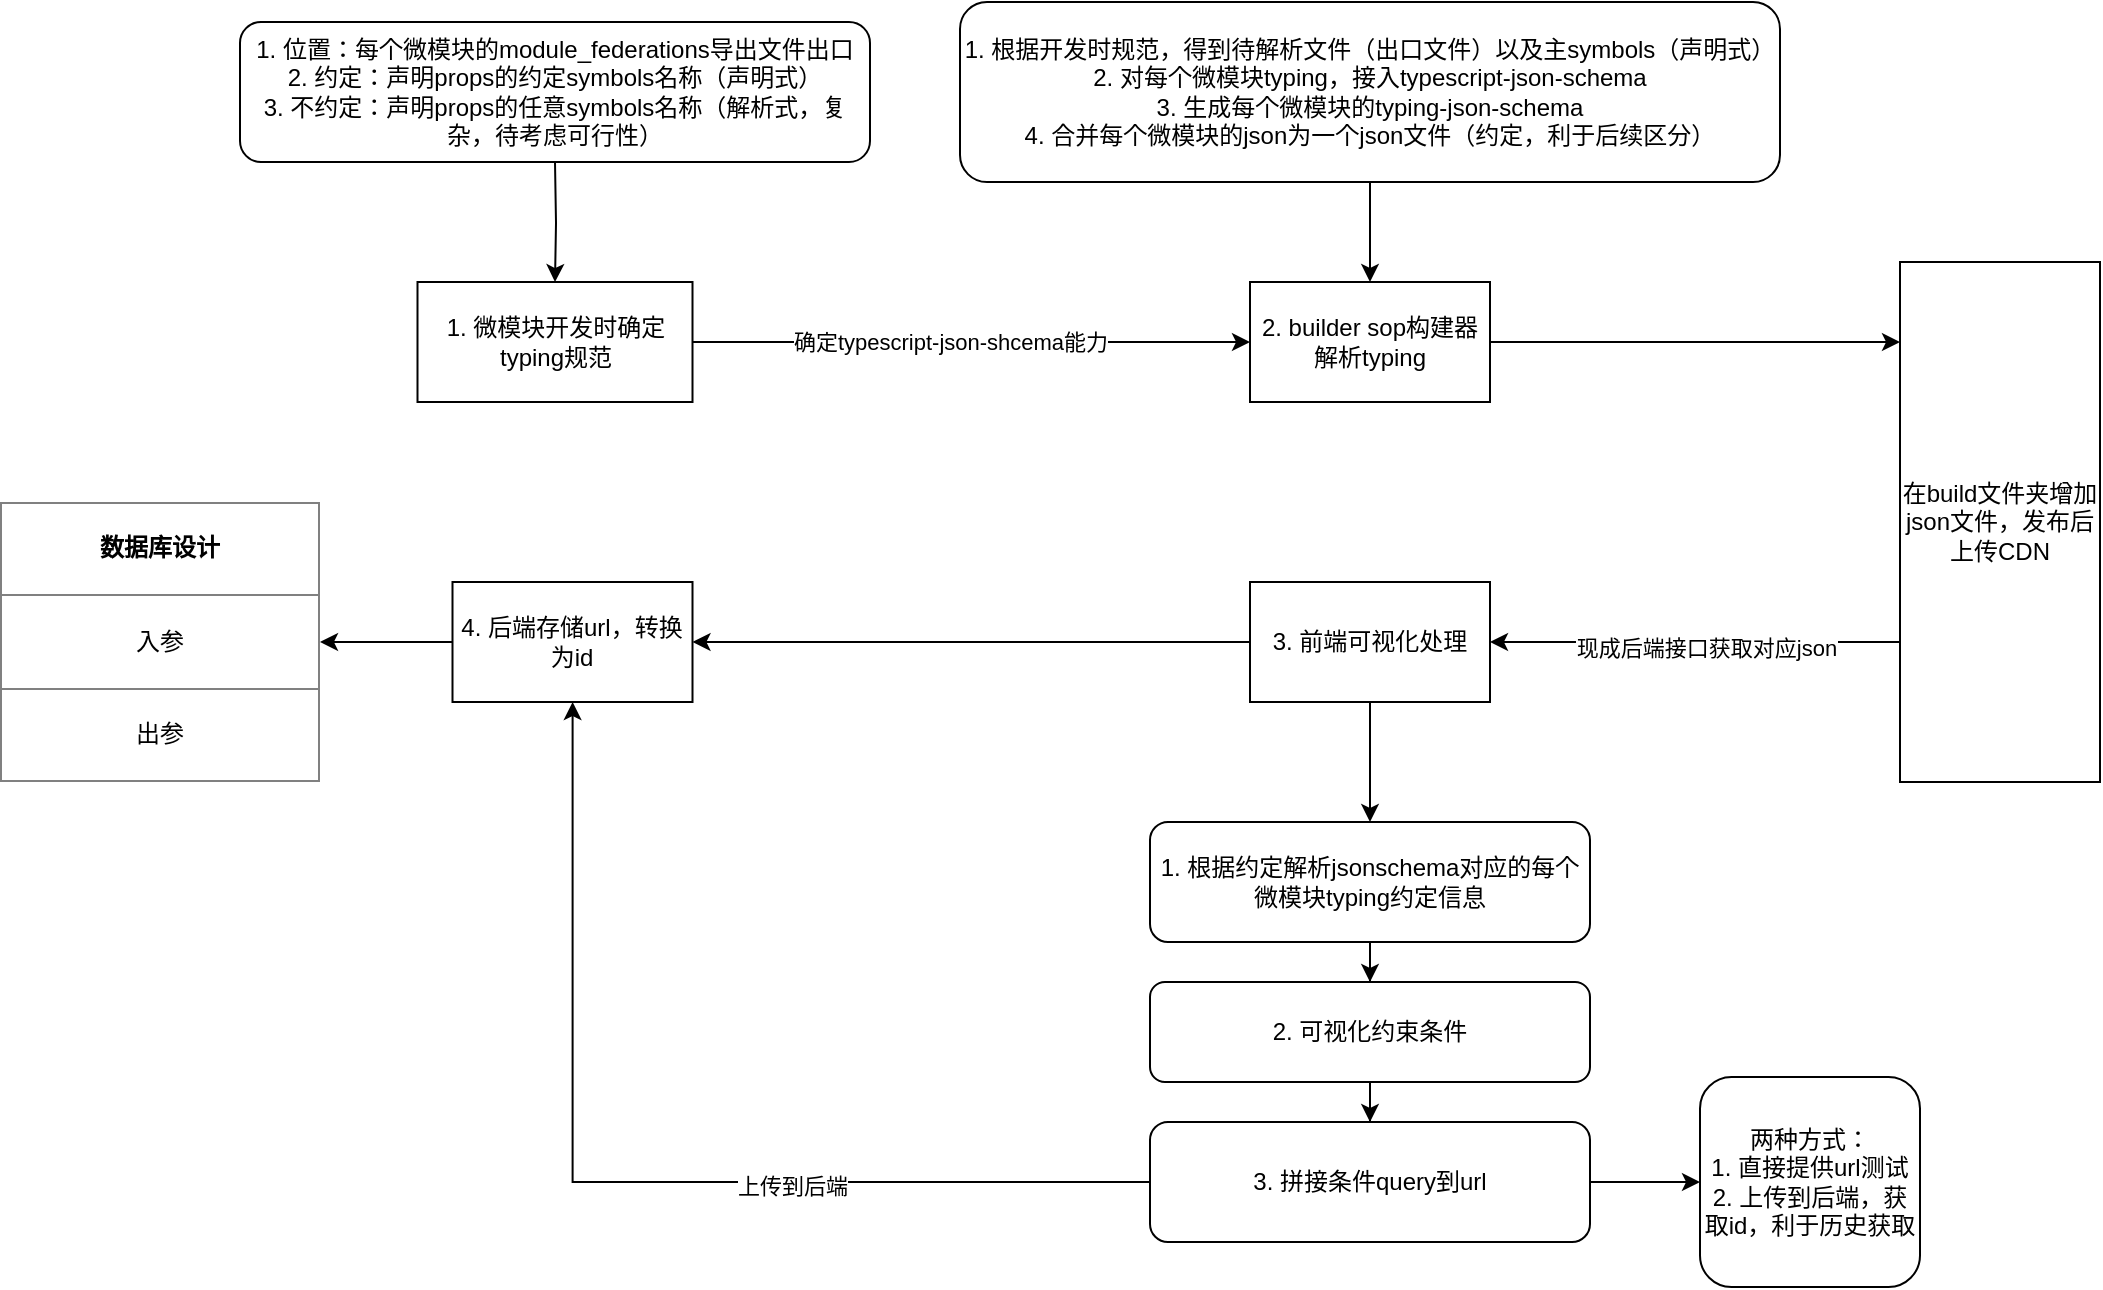 <mxfile version="14.9.3" type="github">
  <diagram name="Page-1" id="5f0bae14-7c28-e335-631c-24af17079c00">
    <mxGraphModel dx="1425" dy="796" grid="1" gridSize="10" guides="1" tooltips="1" connect="1" arrows="1" fold="1" page="1" pageScale="1" pageWidth="1100" pageHeight="850" background="none" math="0" shadow="0">
      <root>
        <mxCell id="0" />
        <mxCell id="1" parent="0" />
        <mxCell id="Zg44AK9i3nNa13F0HYsf-8" style="edgeStyle=orthogonalEdgeStyle;rounded=0;orthogonalLoop=1;jettySize=auto;html=1;" edge="1" parent="1" source="Zg44AK9i3nNa13F0HYsf-1" target="Zg44AK9i3nNa13F0HYsf-3">
          <mxGeometry relative="1" as="geometry" />
        </mxCell>
        <mxCell id="Zg44AK9i3nNa13F0HYsf-14" value="确定typescript-json-shcema能力" style="edgeLabel;html=1;align=center;verticalAlign=middle;resizable=0;points=[];" vertex="1" connectable="0" parent="Zg44AK9i3nNa13F0HYsf-8">
          <mxGeometry x="-0.081" relative="1" as="geometry">
            <mxPoint as="offset" />
          </mxGeometry>
        </mxCell>
        <mxCell id="Zg44AK9i3nNa13F0HYsf-1" value="1. 微模块开发时确定typing规范" style="rounded=0;whiteSpace=wrap;html=1;" vertex="1" parent="1">
          <mxGeometry x="218.75" y="210" width="137.5" height="60" as="geometry" />
        </mxCell>
        <mxCell id="Zg44AK9i3nNa13F0HYsf-4" style="edgeStyle=orthogonalEdgeStyle;rounded=0;orthogonalLoop=1;jettySize=auto;html=1;entryX=0.5;entryY=0;entryDx=0;entryDy=0;" edge="1" parent="1" target="Zg44AK9i3nNa13F0HYsf-1">
          <mxGeometry relative="1" as="geometry">
            <mxPoint x="280" y="200.0" as="targetPoint" />
            <mxPoint x="287.5" y="150.0" as="sourcePoint" />
          </mxGeometry>
        </mxCell>
        <mxCell id="Zg44AK9i3nNa13F0HYsf-2" value="1. 位置：每个微模块的module_federations导出文件出口&lt;br&gt;2. 约定：声明props的约定symbols名称（声明式）&lt;br&gt;3. 不约定：声明props的任意symbols名称（解析式，复杂，待考虑可行性）" style="rounded=1;whiteSpace=wrap;html=1;" vertex="1" parent="1">
          <mxGeometry x="130" y="80" width="315" height="70" as="geometry" />
        </mxCell>
        <mxCell id="Zg44AK9i3nNa13F0HYsf-9" style="edgeStyle=orthogonalEdgeStyle;rounded=0;orthogonalLoop=1;jettySize=auto;html=1;" edge="1" parent="1" source="Zg44AK9i3nNa13F0HYsf-3" target="Zg44AK9i3nNa13F0HYsf-6">
          <mxGeometry relative="1" as="geometry">
            <Array as="points">
              <mxPoint x="930" y="240" />
              <mxPoint x="930" y="240" />
            </Array>
          </mxGeometry>
        </mxCell>
        <mxCell id="Zg44AK9i3nNa13F0HYsf-3" value="2. builder sop构建器解析typing" style="whiteSpace=wrap;html=1;" vertex="1" parent="1">
          <mxGeometry x="635" y="210" width="120" height="60" as="geometry" />
        </mxCell>
        <mxCell id="Zg44AK9i3nNa13F0HYsf-7" style="edgeStyle=orthogonalEdgeStyle;rounded=0;orthogonalLoop=1;jettySize=auto;html=1;" edge="1" parent="1" source="Zg44AK9i3nNa13F0HYsf-5" target="Zg44AK9i3nNa13F0HYsf-3">
          <mxGeometry relative="1" as="geometry" />
        </mxCell>
        <mxCell id="Zg44AK9i3nNa13F0HYsf-5" value="&lt;span&gt;1. 根据开发时规范，得到待解析文件（出口文件）以及主symbols（声明式）&lt;br&gt;2. 对每个微模块typing，接入typescript-json-schema&lt;br&gt;3. 生成每个微模块的typing-json-schema&lt;br&gt;4. 合并每个微模块的json为一个json文件（约定，利于后续区分）&lt;br&gt;&lt;/span&gt;" style="rounded=1;whiteSpace=wrap;html=1;" vertex="1" parent="1">
          <mxGeometry x="490" y="70" width="410" height="90" as="geometry" />
        </mxCell>
        <mxCell id="Zg44AK9i3nNa13F0HYsf-13" style="edgeStyle=orthogonalEdgeStyle;rounded=0;orthogonalLoop=1;jettySize=auto;html=1;" edge="1" parent="1" source="Zg44AK9i3nNa13F0HYsf-6" target="Zg44AK9i3nNa13F0HYsf-12">
          <mxGeometry relative="1" as="geometry">
            <Array as="points">
              <mxPoint x="910" y="390" />
              <mxPoint x="910" y="390" />
            </Array>
          </mxGeometry>
        </mxCell>
        <mxCell id="Zg44AK9i3nNa13F0HYsf-15" value="现成后端接口获取对应json" style="edgeLabel;html=1;align=center;verticalAlign=middle;resizable=0;points=[];" vertex="1" connectable="0" parent="Zg44AK9i3nNa13F0HYsf-13">
          <mxGeometry x="-0.053" y="3" relative="1" as="geometry">
            <mxPoint as="offset" />
          </mxGeometry>
        </mxCell>
        <mxCell id="Zg44AK9i3nNa13F0HYsf-6" value="在build文件夹增加json文件，发布后上传CDN" style="whiteSpace=wrap;html=1;" vertex="1" parent="1">
          <mxGeometry x="960" y="200" width="100" height="260" as="geometry" />
        </mxCell>
        <mxCell id="Zg44AK9i3nNa13F0HYsf-22" style="edgeStyle=orthogonalEdgeStyle;rounded=0;orthogonalLoop=1;jettySize=auto;html=1;" edge="1" parent="1" source="Zg44AK9i3nNa13F0HYsf-12" target="Zg44AK9i3nNa13F0HYsf-18">
          <mxGeometry relative="1" as="geometry" />
        </mxCell>
        <mxCell id="Zg44AK9i3nNa13F0HYsf-29" style="edgeStyle=orthogonalEdgeStyle;rounded=0;orthogonalLoop=1;jettySize=auto;html=1;" edge="1" parent="1" source="Zg44AK9i3nNa13F0HYsf-12" target="Zg44AK9i3nNa13F0HYsf-27">
          <mxGeometry relative="1" as="geometry" />
        </mxCell>
        <mxCell id="Zg44AK9i3nNa13F0HYsf-12" value="3. 前端可视化处理" style="rounded=0;whiteSpace=wrap;html=1;" vertex="1" parent="1">
          <mxGeometry x="635" y="360" width="120" height="60" as="geometry" />
        </mxCell>
        <mxCell id="Zg44AK9i3nNa13F0HYsf-23" style="edgeStyle=orthogonalEdgeStyle;rounded=0;orthogonalLoop=1;jettySize=auto;html=1;" edge="1" parent="1" source="Zg44AK9i3nNa13F0HYsf-18" target="Zg44AK9i3nNa13F0HYsf-19">
          <mxGeometry relative="1" as="geometry" />
        </mxCell>
        <mxCell id="Zg44AK9i3nNa13F0HYsf-18" value="1. 根据约定解析jsonschema对应的每个微模块typing约定信息" style="rounded=1;whiteSpace=wrap;html=1;" vertex="1" parent="1">
          <mxGeometry x="585" y="480" width="220" height="60" as="geometry" />
        </mxCell>
        <mxCell id="Zg44AK9i3nNa13F0HYsf-24" style="edgeStyle=orthogonalEdgeStyle;rounded=0;orthogonalLoop=1;jettySize=auto;html=1;" edge="1" parent="1" source="Zg44AK9i3nNa13F0HYsf-19" target="Zg44AK9i3nNa13F0HYsf-20">
          <mxGeometry relative="1" as="geometry" />
        </mxCell>
        <mxCell id="Zg44AK9i3nNa13F0HYsf-19" value="2. 可视化约束条件" style="rounded=1;whiteSpace=wrap;html=1;" vertex="1" parent="1">
          <mxGeometry x="585" y="560" width="220" height="50" as="geometry" />
        </mxCell>
        <mxCell id="Zg44AK9i3nNa13F0HYsf-25" style="edgeStyle=orthogonalEdgeStyle;rounded=0;orthogonalLoop=1;jettySize=auto;html=1;" edge="1" parent="1" source="Zg44AK9i3nNa13F0HYsf-20" target="Zg44AK9i3nNa13F0HYsf-21">
          <mxGeometry relative="1" as="geometry" />
        </mxCell>
        <mxCell id="Zg44AK9i3nNa13F0HYsf-30" style="edgeStyle=orthogonalEdgeStyle;rounded=0;orthogonalLoop=1;jettySize=auto;html=1;" edge="1" parent="1" source="Zg44AK9i3nNa13F0HYsf-20" target="Zg44AK9i3nNa13F0HYsf-27">
          <mxGeometry relative="1" as="geometry" />
        </mxCell>
        <mxCell id="Zg44AK9i3nNa13F0HYsf-57" value="上传到后端" style="edgeLabel;html=1;align=center;verticalAlign=middle;resizable=0;points=[];" vertex="1" connectable="0" parent="Zg44AK9i3nNa13F0HYsf-30">
          <mxGeometry x="-0.323" y="2" relative="1" as="geometry">
            <mxPoint as="offset" />
          </mxGeometry>
        </mxCell>
        <mxCell id="Zg44AK9i3nNa13F0HYsf-20" value="3. 拼接条件query到url" style="rounded=1;whiteSpace=wrap;html=1;" vertex="1" parent="1">
          <mxGeometry x="585" y="630" width="220" height="60" as="geometry" />
        </mxCell>
        <mxCell id="Zg44AK9i3nNa13F0HYsf-21" value="两种方式：&lt;br&gt;1. 直接提供url测试&lt;br&gt;2. 上传到后端，获取id，利于历史获取" style="rounded=1;whiteSpace=wrap;html=1;" vertex="1" parent="1">
          <mxGeometry x="860" y="607.5" width="110" height="105" as="geometry" />
        </mxCell>
        <mxCell id="Zg44AK9i3nNa13F0HYsf-60" style="edgeStyle=orthogonalEdgeStyle;rounded=0;orthogonalLoop=1;jettySize=auto;html=1;entryX=1;entryY=0.5;entryDx=0;entryDy=0;" edge="1" parent="1" source="Zg44AK9i3nNa13F0HYsf-27" target="Zg44AK9i3nNa13F0HYsf-56">
          <mxGeometry relative="1" as="geometry" />
        </mxCell>
        <mxCell id="Zg44AK9i3nNa13F0HYsf-27" value="4. 后端存储url，转换为id" style="rounded=0;whiteSpace=wrap;html=1;" vertex="1" parent="1">
          <mxGeometry x="236.25" y="360" width="120" height="60" as="geometry" />
        </mxCell>
        <mxCell id="Zg44AK9i3nNa13F0HYsf-56" value="&lt;table border=&quot;1&quot; width=&quot;100%&quot; cellpadding=&quot;4&quot; style=&quot;width: 100% ; height: 100% ; border-collapse: collapse&quot;&gt;&lt;tbody&gt;&lt;tr&gt;&lt;th align=&quot;center&quot;&gt;&lt;b&gt;数据库设计&lt;/b&gt;&lt;/th&gt;&lt;/tr&gt;&lt;tr&gt;&lt;td align=&quot;center&quot;&gt;入参&lt;/td&gt;&lt;/tr&gt;&lt;tr&gt;&lt;td align=&quot;center&quot;&gt;出参&lt;/td&gt;&lt;/tr&gt;&lt;/tbody&gt;&lt;/table&gt;" style="text;html=1;strokeColor=none;fillColor=none;overflow=fill;" vertex="1" parent="1">
          <mxGeometry x="10" y="320" width="160" height="140" as="geometry" />
        </mxCell>
      </root>
    </mxGraphModel>
  </diagram>
</mxfile>
